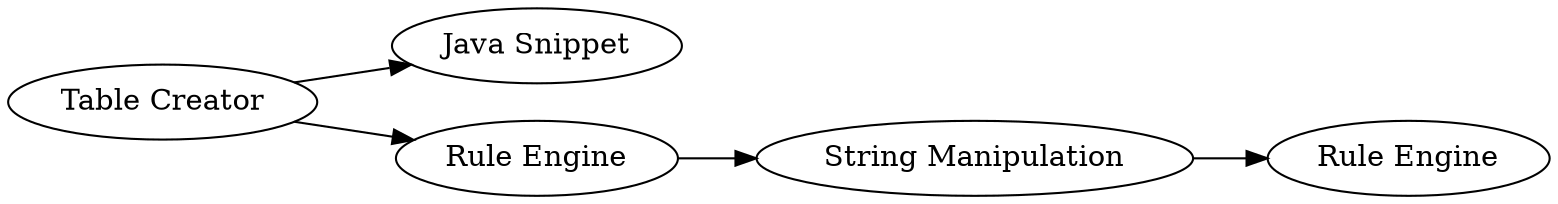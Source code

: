 digraph {
	1 -> 2
	1 -> 4
	4 -> 3
	3 -> 5
	5 [label="Rule Engine"]
	1 [label="Table Creator"]
	4 [label="Rule Engine"]
	3 [label="String Manipulation"]
	2 [label="Java Snippet"]
	rankdir=LR
}
